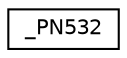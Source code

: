 digraph "Graphical Class Hierarchy"
{
  edge [fontname="Helvetica",fontsize="10",labelfontname="Helvetica",labelfontsize="10"];
  node [fontname="Helvetica",fontsize="10",shape=record];
  rankdir="LR";
  Node1 [label="_PN532",height=0.2,width=0.4,color="black", fillcolor="white", style="filled",URL="$struct___p_n532.html"];
}
